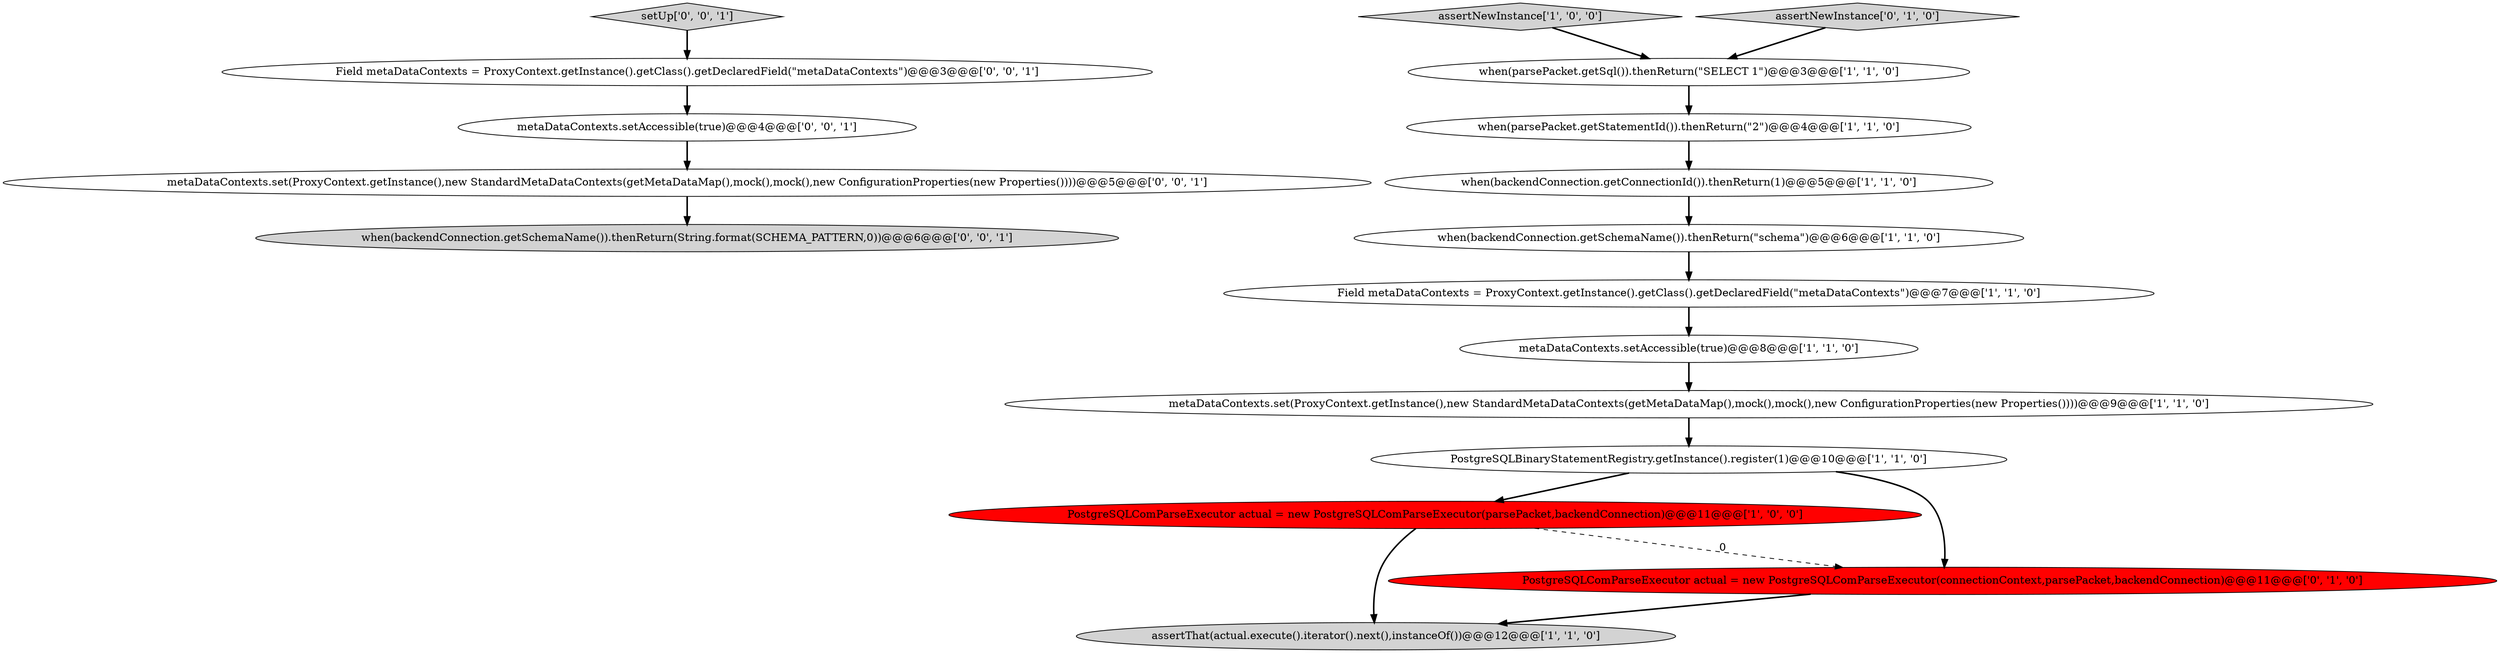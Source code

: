 digraph {
16 [style = filled, label = "metaDataContexts.setAccessible(true)@@@4@@@['0', '0', '1']", fillcolor = white, shape = ellipse image = "AAA0AAABBB3BBB"];
17 [style = filled, label = "metaDataContexts.set(ProxyContext.getInstance(),new StandardMetaDataContexts(getMetaDataMap(),mock(),mock(),new ConfigurationProperties(new Properties())))@@@5@@@['0', '0', '1']", fillcolor = white, shape = ellipse image = "AAA0AAABBB3BBB"];
2 [style = filled, label = "assertThat(actual.execute().iterator().next(),instanceOf())@@@12@@@['1', '1', '0']", fillcolor = lightgray, shape = ellipse image = "AAA0AAABBB1BBB"];
3 [style = filled, label = "PostgreSQLComParseExecutor actual = new PostgreSQLComParseExecutor(parsePacket,backendConnection)@@@11@@@['1', '0', '0']", fillcolor = red, shape = ellipse image = "AAA1AAABBB1BBB"];
6 [style = filled, label = "metaDataContexts.set(ProxyContext.getInstance(),new StandardMetaDataContexts(getMetaDataMap(),mock(),mock(),new ConfigurationProperties(new Properties())))@@@9@@@['1', '1', '0']", fillcolor = white, shape = ellipse image = "AAA0AAABBB1BBB"];
0 [style = filled, label = "when(parsePacket.getSql()).thenReturn(\"SELECT 1\")@@@3@@@['1', '1', '0']", fillcolor = white, shape = ellipse image = "AAA0AAABBB1BBB"];
11 [style = filled, label = "PostgreSQLComParseExecutor actual = new PostgreSQLComParseExecutor(connectionContext,parsePacket,backendConnection)@@@11@@@['0', '1', '0']", fillcolor = red, shape = ellipse image = "AAA1AAABBB2BBB"];
1 [style = filled, label = "assertNewInstance['1', '0', '0']", fillcolor = lightgray, shape = diamond image = "AAA0AAABBB1BBB"];
7 [style = filled, label = "when(parsePacket.getStatementId()).thenReturn(\"2\")@@@4@@@['1', '1', '0']", fillcolor = white, shape = ellipse image = "AAA0AAABBB1BBB"];
12 [style = filled, label = "assertNewInstance['0', '1', '0']", fillcolor = lightgray, shape = diamond image = "AAA0AAABBB2BBB"];
4 [style = filled, label = "when(backendConnection.getConnectionId()).thenReturn(1)@@@5@@@['1', '1', '0']", fillcolor = white, shape = ellipse image = "AAA0AAABBB1BBB"];
10 [style = filled, label = "PostgreSQLBinaryStatementRegistry.getInstance().register(1)@@@10@@@['1', '1', '0']", fillcolor = white, shape = ellipse image = "AAA0AAABBB1BBB"];
15 [style = filled, label = "Field metaDataContexts = ProxyContext.getInstance().getClass().getDeclaredField(\"metaDataContexts\")@@@3@@@['0', '0', '1']", fillcolor = white, shape = ellipse image = "AAA0AAABBB3BBB"];
13 [style = filled, label = "setUp['0', '0', '1']", fillcolor = lightgray, shape = diamond image = "AAA0AAABBB3BBB"];
9 [style = filled, label = "Field metaDataContexts = ProxyContext.getInstance().getClass().getDeclaredField(\"metaDataContexts\")@@@7@@@['1', '1', '0']", fillcolor = white, shape = ellipse image = "AAA0AAABBB1BBB"];
5 [style = filled, label = "metaDataContexts.setAccessible(true)@@@8@@@['1', '1', '0']", fillcolor = white, shape = ellipse image = "AAA0AAABBB1BBB"];
14 [style = filled, label = "when(backendConnection.getSchemaName()).thenReturn(String.format(SCHEMA_PATTERN,0))@@@6@@@['0', '0', '1']", fillcolor = lightgray, shape = ellipse image = "AAA0AAABBB3BBB"];
8 [style = filled, label = "when(backendConnection.getSchemaName()).thenReturn(\"schema\")@@@6@@@['1', '1', '0']", fillcolor = white, shape = ellipse image = "AAA0AAABBB1BBB"];
9->5 [style = bold, label=""];
4->8 [style = bold, label=""];
10->3 [style = bold, label=""];
0->7 [style = bold, label=""];
13->15 [style = bold, label=""];
1->0 [style = bold, label=""];
7->4 [style = bold, label=""];
5->6 [style = bold, label=""];
3->2 [style = bold, label=""];
16->17 [style = bold, label=""];
11->2 [style = bold, label=""];
15->16 [style = bold, label=""];
12->0 [style = bold, label=""];
17->14 [style = bold, label=""];
6->10 [style = bold, label=""];
3->11 [style = dashed, label="0"];
8->9 [style = bold, label=""];
10->11 [style = bold, label=""];
}
